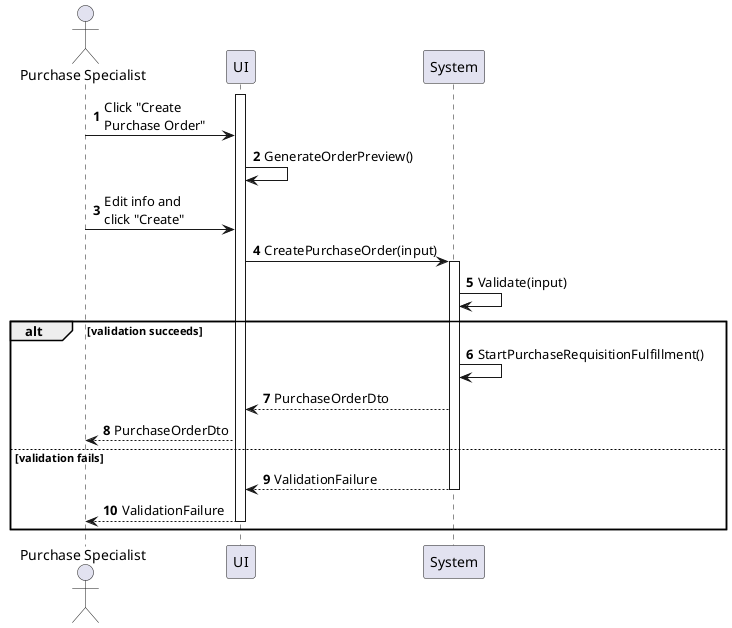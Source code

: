 @startuml purchase-order-create
autonumber

actor "Purchase Specialist" as a
participant UI as f
participant System as b

activate f
a -> f : Click "Create\nPurchase Order"
f -> f : GenerateOrderPreview()
a -> f : Edit info and\nclick "Create"
f -> b : CreatePurchaseOrder(input)
activate b
b -> b : Validate(input)

alt validation succeeds
    b -> b : StartPurchaseRequisitionFulfillment()
    b --> f : PurchaseOrderDto
    f --> a : PurchaseOrderDto
else validation fails
    return ValidationFailure
    f --> a : ValidationFailure
    deactivate f
end
@enduml